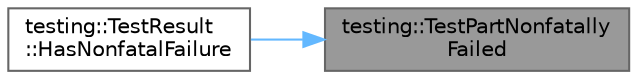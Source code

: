 digraph "testing::TestPartNonfatallyFailed"
{
 // LATEX_PDF_SIZE
  bgcolor="transparent";
  edge [fontname=Helvetica,fontsize=10,labelfontname=Helvetica,labelfontsize=10];
  node [fontname=Helvetica,fontsize=10,shape=box,height=0.2,width=0.4];
  rankdir="RL";
  Node1 [id="Node000001",label="testing::TestPartNonfatally\lFailed",height=0.2,width=0.4,color="gray40", fillcolor="grey60", style="filled", fontcolor="black",tooltip=" "];
  Node1 -> Node2 [id="edge1_Node000001_Node000002",dir="back",color="steelblue1",style="solid",tooltip=" "];
  Node2 [id="Node000002",label="testing::TestResult\l::HasNonfatalFailure",height=0.2,width=0.4,color="grey40", fillcolor="white", style="filled",URL="$classtesting_1_1_test_result.html#a510564fa67b485ed4589a259f2a032d6",tooltip=" "];
}
